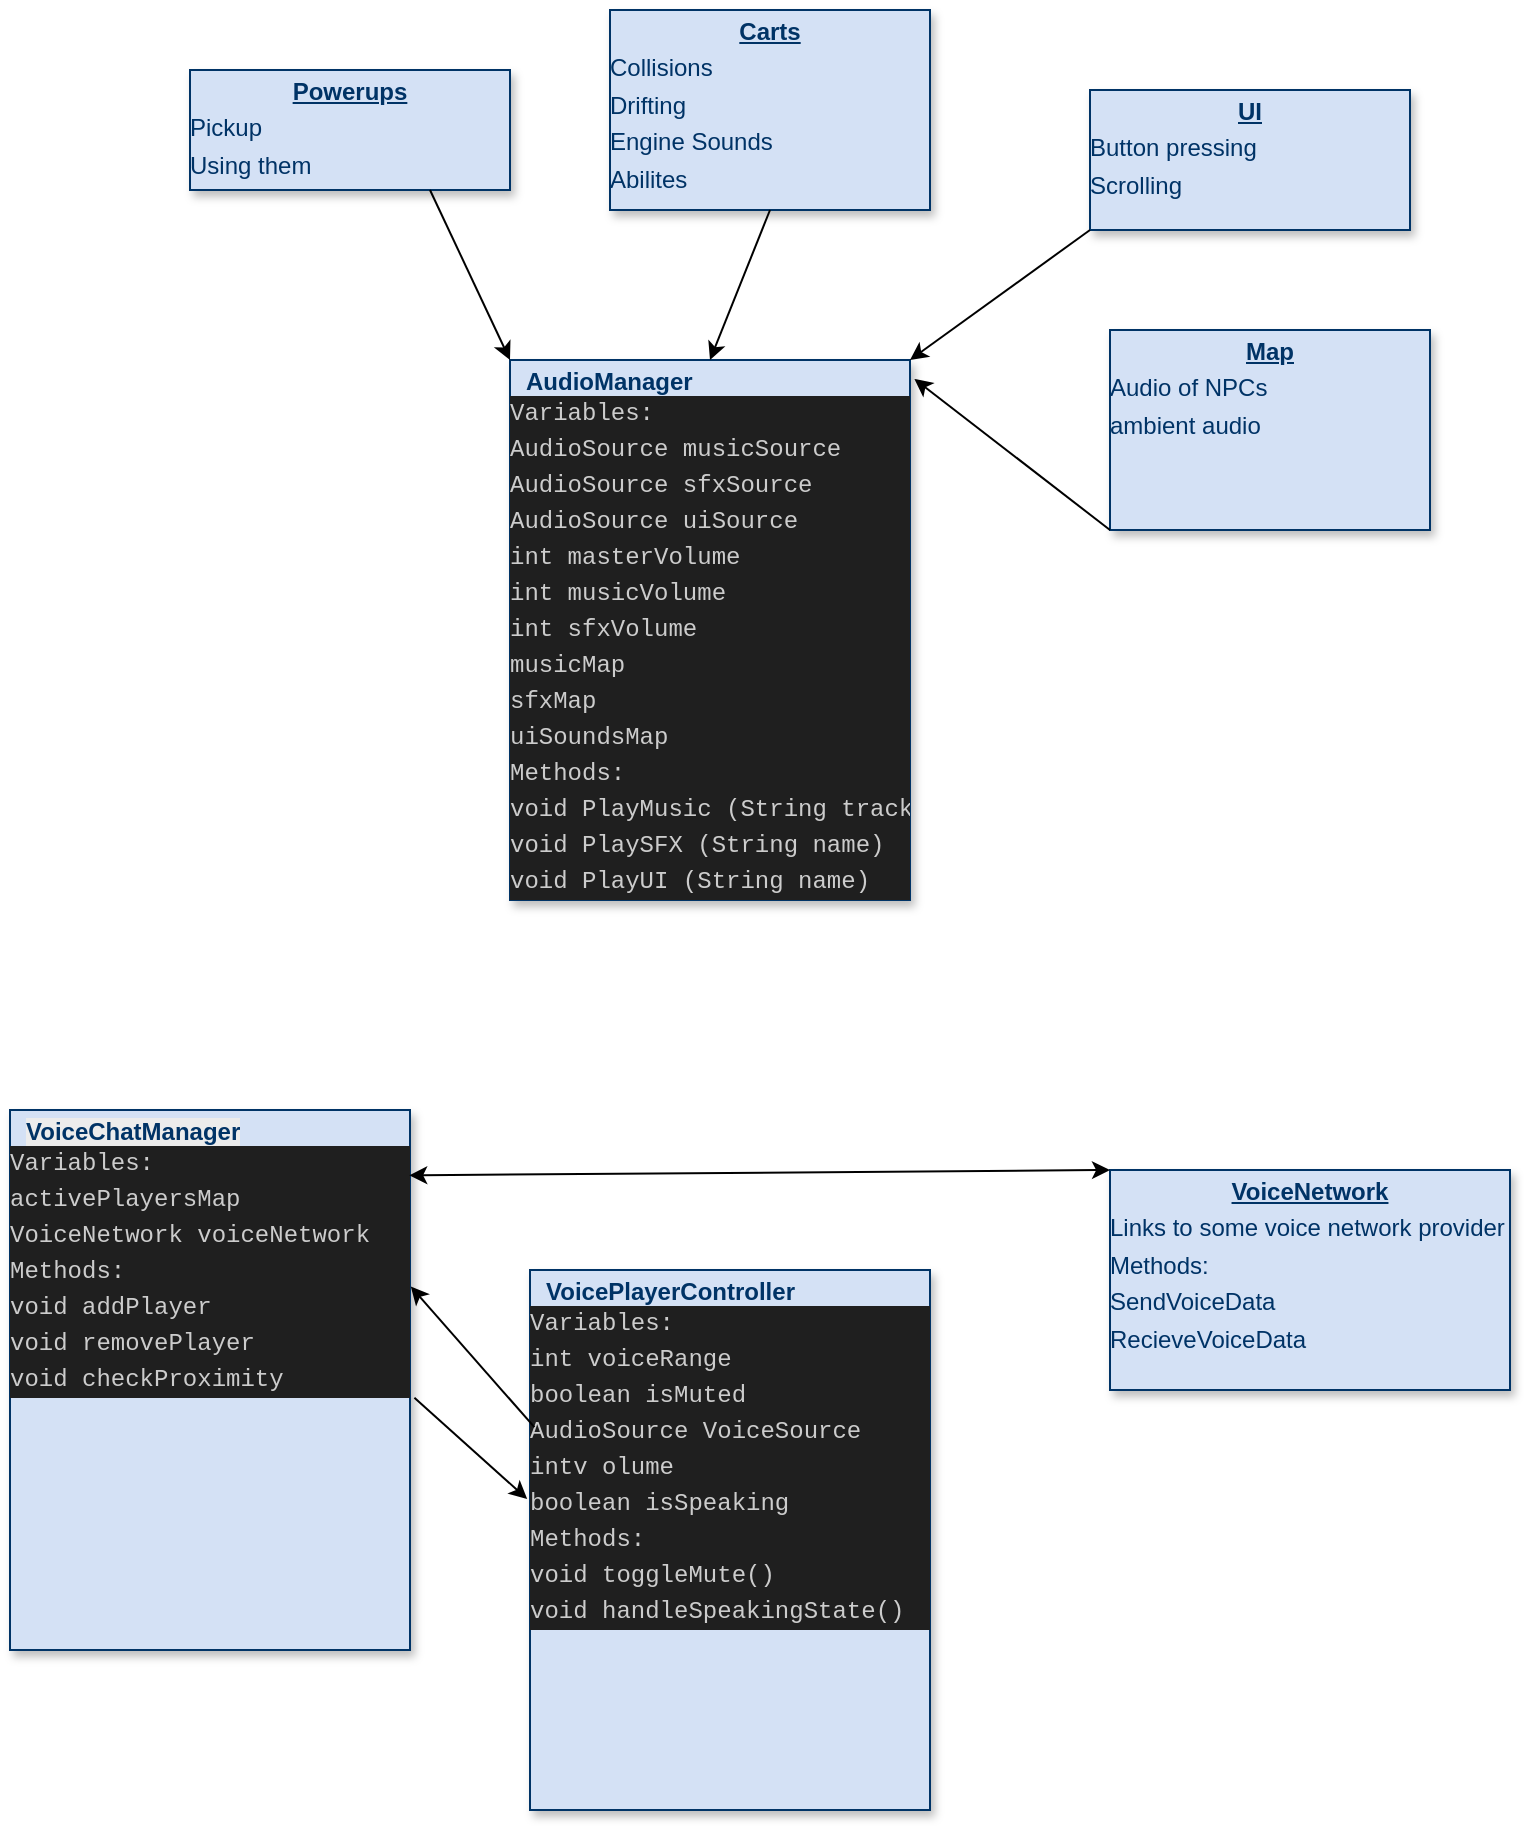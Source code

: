 <mxfile version="26.2.15">
  <diagram name="Page-1" id="efa7a0a1-bf9b-a30e-e6df-94a7791c09e9">
    <mxGraphModel dx="1276" dy="1149" grid="1" gridSize="10" guides="1" tooltips="1" connect="1" arrows="1" fold="1" page="1" pageScale="1" pageWidth="826" pageHeight="1169" background="none" math="0" shadow="0">
      <root>
        <mxCell id="0" />
        <mxCell id="1" parent="0" />
        <mxCell id="27" value="&lt;p style=&quot;margin: 0px; margin-top: 4px; text-align: center; text-decoration: underline;&quot;&gt;&lt;/p&gt;&lt;p style=&quot;margin: 0px; margin-left: 8px;&quot;&gt;&lt;b&gt;AudioManager&lt;/b&gt;&lt;br&gt;&lt;/p&gt;&lt;div style=&quot;color: rgb(204, 204, 204); background-color: rgb(31, 31, 31); font-family: Menlo, Monaco, &amp;quot;Courier New&amp;quot;, monospace; line-height: 18px; white-space-collapse: preserve;&quot;&gt;&lt;div&gt;Variables:&lt;/div&gt;&lt;div&gt;AudioSource musicSource&lt;/div&gt;&lt;div&gt;AudioSource sfxSource&lt;/div&gt;&lt;div&gt;AudioSource uiSource&lt;/div&gt;&lt;div&gt;int masterVolume&lt;/div&gt;&lt;div&gt;int musicVolume&lt;/div&gt;&lt;div&gt;int sfxVolume&lt;/div&gt;&lt;div&gt;musicMap&lt;/div&gt;&lt;div&gt;sfxMap&lt;/div&gt;&lt;div&gt;uiSoundsMap&lt;/div&gt;&lt;div&gt;Methods:&lt;/div&gt;&lt;div&gt;void PlayMusic (String trackName)&lt;/div&gt;&lt;div&gt;void PlaySFX (String name)&lt;/div&gt;&lt;div&gt;void PlayUI (String name)&lt;/div&gt;&lt;div&gt;     &lt;/div&gt;&lt;/div&gt;" style="verticalAlign=top;align=left;overflow=fill;fontSize=12;fontFamily=Helvetica;html=1;strokeColor=#003366;shadow=1;fillColor=#D4E1F5;fontColor=#003366" parent="1" vertex="1">
          <mxGeometry x="1120" y="315" width="200" height="270" as="geometry" />
        </mxCell>
        <mxCell id="35" value="&lt;p style=&quot;margin: 0px; margin-top: 4px; text-align: center; text-decoration: underline;&quot;&gt;&lt;b&gt;Carts&lt;/b&gt;&lt;/p&gt;&lt;p style=&quot;margin: 4px 0px 0px;&quot;&gt;Collisions&lt;/p&gt;&lt;p style=&quot;margin: 4px 0px 0px;&quot;&gt;Drifting&lt;/p&gt;&lt;p style=&quot;margin: 4px 0px 0px;&quot;&gt;Engine Sounds&lt;/p&gt;&lt;p style=&quot;margin: 4px 0px 0px;&quot;&gt;Abilites&lt;/p&gt;" style="verticalAlign=top;align=left;overflow=fill;fontSize=12;fontFamily=Helvetica;html=1;strokeColor=#003366;shadow=1;fillColor=#D4E1F5;fontColor=#003366" parent="1" vertex="1">
          <mxGeometry x="1170" y="140" width="160" height="100" as="geometry" />
        </mxCell>
        <mxCell id="2rSUsn365bqUn2WNyGOE-116" value="" style="endArrow=classic;html=1;rounded=0;entryX=0.5;entryY=0;entryDx=0;entryDy=0;exitX=0.5;exitY=1;exitDx=0;exitDy=0;" edge="1" parent="1" source="35" target="27">
          <mxGeometry width="50" height="50" relative="1" as="geometry">
            <mxPoint x="1230" y="390" as="sourcePoint" />
            <mxPoint x="1280" y="340" as="targetPoint" />
          </mxGeometry>
        </mxCell>
        <mxCell id="2rSUsn365bqUn2WNyGOE-117" value="&lt;p style=&quot;margin: 0px; margin-top: 4px; text-align: center; text-decoration: underline;&quot;&gt;&lt;b&gt;UI&lt;/b&gt;&lt;/p&gt;&lt;p style=&quot;margin: 4px 0px 0px;&quot;&gt;Button pressing&lt;/p&gt;&lt;p style=&quot;margin: 4px 0px 0px;&quot;&gt;Scrolling&lt;/p&gt;" style="verticalAlign=top;align=left;overflow=fill;fontSize=12;fontFamily=Helvetica;html=1;strokeColor=#003366;shadow=1;fillColor=#D4E1F5;fontColor=#003366" vertex="1" parent="1">
          <mxGeometry x="1410" y="180" width="160" height="70" as="geometry" />
        </mxCell>
        <mxCell id="2rSUsn365bqUn2WNyGOE-118" value="" style="endArrow=classic;html=1;rounded=0;entryX=1;entryY=0;entryDx=0;entryDy=0;exitX=0;exitY=1;exitDx=0;exitDy=0;" edge="1" parent="1" source="2rSUsn365bqUn2WNyGOE-117" target="27">
          <mxGeometry width="50" height="50" relative="1" as="geometry">
            <mxPoint x="1260" y="340" as="sourcePoint" />
            <mxPoint x="1250" y="430" as="targetPoint" />
            <Array as="points" />
          </mxGeometry>
        </mxCell>
        <mxCell id="2rSUsn365bqUn2WNyGOE-120" value="&lt;p style=&quot;margin: 0px; margin-top: 4px; text-align: center; text-decoration: underline;&quot;&gt;&lt;b&gt;Powerups&lt;/b&gt;&lt;/p&gt;&lt;p style=&quot;margin: 4px 0px 0px;&quot;&gt;Pickup&lt;/p&gt;&lt;p style=&quot;margin: 4px 0px 0px;&quot;&gt;Using them&lt;/p&gt;&lt;p style=&quot;margin: 4px 0px 0px;&quot;&gt;&lt;br&gt;&lt;/p&gt;" style="verticalAlign=top;align=left;overflow=fill;fontSize=12;fontFamily=Helvetica;html=1;strokeColor=#003366;shadow=1;fillColor=#D4E1F5;fontColor=#003366" vertex="1" parent="1">
          <mxGeometry x="960" y="170" width="160" height="60" as="geometry" />
        </mxCell>
        <mxCell id="2rSUsn365bqUn2WNyGOE-122" value="" style="endArrow=classic;html=1;rounded=0;exitX=0.75;exitY=1;exitDx=0;exitDy=0;entryX=0;entryY=0;entryDx=0;entryDy=0;" edge="1" parent="1" source="2rSUsn365bqUn2WNyGOE-120" target="27">
          <mxGeometry width="50" height="50" relative="1" as="geometry">
            <mxPoint x="1110" y="340" as="sourcePoint" />
            <mxPoint x="1160" y="290" as="targetPoint" />
          </mxGeometry>
        </mxCell>
        <mxCell id="2rSUsn365bqUn2WNyGOE-123" value="&lt;p style=&quot;margin: 0px; margin-top: 4px; text-align: center; text-decoration: underline;&quot;&gt;&lt;b&gt;Map&lt;/b&gt;&lt;/p&gt;&lt;p style=&quot;margin: 4px 0px 0px;&quot;&gt;Audio of NPCs&lt;/p&gt;&lt;p style=&quot;margin: 4px 0px 0px;&quot;&gt;ambient audio&lt;/p&gt;&lt;p style=&quot;margin: 4px 0px 0px;&quot;&gt;&lt;br&gt;&lt;/p&gt;&lt;p style=&quot;margin: 4px 0px 0px;&quot;&gt;&lt;br&gt;&lt;/p&gt;&lt;p style=&quot;margin: 4px 0px 0px;&quot;&gt;&lt;br&gt;&lt;/p&gt;" style="verticalAlign=top;align=left;overflow=fill;fontSize=12;fontFamily=Helvetica;html=1;strokeColor=#003366;shadow=1;fillColor=#D4E1F5;fontColor=#003366" vertex="1" parent="1">
          <mxGeometry x="1420" y="300" width="160" height="100" as="geometry" />
        </mxCell>
        <mxCell id="2rSUsn365bqUn2WNyGOE-124" style="edgeStyle=orthogonalEdgeStyle;rounded=0;orthogonalLoop=1;jettySize=auto;html=1;exitX=0.5;exitY=1;exitDx=0;exitDy=0;" edge="1" parent="1" source="2rSUsn365bqUn2WNyGOE-123" target="2rSUsn365bqUn2WNyGOE-123">
          <mxGeometry relative="1" as="geometry" />
        </mxCell>
        <mxCell id="2rSUsn365bqUn2WNyGOE-125" value="" style="endArrow=classic;html=1;rounded=0;entryX=1.011;entryY=0.035;entryDx=0;entryDy=0;exitX=0;exitY=1;exitDx=0;exitDy=0;entryPerimeter=0;" edge="1" parent="1" source="2rSUsn365bqUn2WNyGOE-123" target="27">
          <mxGeometry width="50" height="50" relative="1" as="geometry">
            <mxPoint x="1420" y="260" as="sourcePoint" />
            <mxPoint x="1350" y="430" as="targetPoint" />
            <Array as="points" />
          </mxGeometry>
        </mxCell>
        <mxCell id="2rSUsn365bqUn2WNyGOE-127" value="&lt;p style=&quot;margin: 0px; margin-top: 4px; text-align: center; text-decoration: underline;&quot;&gt;&lt;/p&gt;&lt;p style=&quot;margin: 0px; margin-left: 8px;&quot;&gt;&lt;b&gt;VoicePlayerController&lt;/b&gt;&lt;br&gt;&lt;/p&gt;&lt;div style=&quot;color: rgb(204, 204, 204); background-color: rgb(31, 31, 31); font-family: Menlo, Monaco, &amp;quot;Courier New&amp;quot;, monospace; line-height: 18px; white-space-collapse: preserve;&quot;&gt;&lt;div&gt;Variables:&lt;/div&gt;&lt;div&gt;&lt;span style=&quot;background-color: light-dark(rgb(31, 31, 31), rgb(210, 210, 210)); color: light-dark(rgb(204, 204, 204), rgb(62, 62, 62));&quot;&gt;int voiceRange&lt;/span&gt;&lt;/div&gt;&lt;div&gt;&lt;span style=&quot;background-color: light-dark(rgb(31, 31, 31), rgb(210, 210, 210)); color: light-dark(rgb(204, 204, 204), rgb(62, 62, 62));&quot;&gt;boolean isMuted&lt;/span&gt;&lt;/div&gt;&lt;div&gt;&lt;span style=&quot;background-color: light-dark(rgb(31, 31, 31), rgb(210, 210, 210)); color: light-dark(rgb(204, 204, 204), rgb(62, 62, 62));&quot;&gt;AudioSource VoiceSource&lt;/span&gt;&lt;/div&gt;&lt;div&gt;&lt;span style=&quot;background-color: light-dark(rgb(31, 31, 31), rgb(210, 210, 210)); color: light-dark(rgb(204, 204, 204), rgb(62, 62, 62));&quot;&gt;intv olume&lt;/span&gt;&lt;/div&gt;&lt;div&gt;boolean isSpeaking&lt;/div&gt;&lt;div&gt;Methods:&lt;/div&gt;&lt;div&gt;&lt;span style=&quot;background-color: light-dark(rgb(31, 31, 31), rgb(210, 210, 210)); color: light-dark(rgb(204, 204, 204), rgb(62, 62, 62));&quot;&gt;void toggleMute()&lt;/span&gt;&lt;/div&gt;&lt;div&gt;&lt;div style=&quot;line-height: 18px;&quot;&gt;void handleSpeakingState()&lt;/div&gt;&lt;/div&gt;&lt;/div&gt;" style="verticalAlign=top;align=left;overflow=fill;fontSize=12;fontFamily=Helvetica;html=1;strokeColor=#003366;shadow=1;fillColor=#D4E1F5;fontColor=#003366" vertex="1" parent="1">
          <mxGeometry x="1130" y="770" width="200" height="270" as="geometry" />
        </mxCell>
        <mxCell id="2rSUsn365bqUn2WNyGOE-128" value="&lt;p style=&quot;margin: 0px; margin-top: 4px; text-align: center; text-decoration: underline;&quot;&gt;&lt;/p&gt;&lt;p style=&quot;margin: 0px; margin-left: 8px;&quot;&gt;&lt;span style=&quot;background-color: rgb(236, 236, 236);&quot;&gt;&lt;b&gt;VoiceChatManager&lt;/b&gt;&lt;/span&gt;&lt;/p&gt;&lt;div style=&quot;color: rgb(204, 204, 204); background-color: rgb(31, 31, 31); font-family: Menlo, Monaco, &amp;quot;Courier New&amp;quot;, monospace; line-height: 18px; white-space-collapse: preserve;&quot;&gt;&lt;div&gt;Variables:&lt;/div&gt;&lt;div&gt;&lt;div style=&quot;line-height: 18px;&quot;&gt;activePlayersMap&lt;/div&gt;&lt;/div&gt;&lt;div style=&quot;line-height: 18px;&quot;&gt;&lt;div style=&quot;line-height: 18px;&quot;&gt;VoiceNetwork voiceNetwork&lt;/div&gt;&lt;/div&gt;&lt;div&gt;Methods:&lt;/div&gt;&lt;div&gt;&lt;span style=&quot;background-color: light-dark(rgb(31, 31, 31), rgb(210, 210, 210)); color: light-dark(rgb(204, 204, 204), rgb(62, 62, 62));&quot;&gt;void addPlayer&lt;/span&gt;&lt;/div&gt;&lt;div&gt;&lt;span style=&quot;background-color: light-dark(rgb(31, 31, 31), rgb(210, 210, 210)); color: light-dark(rgb(204, 204, 204), rgb(62, 62, 62));&quot;&gt;void removePlayer&lt;/span&gt;&lt;/div&gt;&lt;div&gt;&lt;span style=&quot;background-color: light-dark(rgb(31, 31, 31), rgb(210, 210, 210)); color: light-dark(rgb(204, 204, 204), rgb(62, 62, 62));&quot;&gt;void checkProximity&lt;/span&gt;&lt;span style=&quot;background-color: light-dark(rgb(31, 31, 31), rgb(210, 210, 210)); color: light-dark(rgb(204, 204, 204), rgb(62, 62, 62));&quot;&gt;     &lt;/span&gt;&lt;/div&gt;&lt;/div&gt;" style="verticalAlign=top;align=left;overflow=fill;fontSize=12;fontFamily=Helvetica;html=1;strokeColor=#003366;shadow=1;fillColor=#D4E1F5;fontColor=#003366" vertex="1" parent="1">
          <mxGeometry x="870" y="690" width="200" height="270" as="geometry" />
        </mxCell>
        <mxCell id="2rSUsn365bqUn2WNyGOE-129" value="&lt;p style=&quot;margin: 0px; margin-top: 4px; text-align: center; text-decoration: underline;&quot;&gt;&lt;b&gt;VoiceNetwork&lt;/b&gt;&lt;/p&gt;&lt;p style=&quot;margin: 4px 0px 0px;&quot;&gt;Links to some voice network provider&lt;/p&gt;&lt;p style=&quot;margin: 4px 0px 0px;&quot;&gt;Methods:&lt;/p&gt;&lt;p style=&quot;margin: 4px 0px 0px;&quot;&gt;SendVoiceData&lt;/p&gt;&lt;p style=&quot;margin: 4px 0px 0px;&quot;&gt;RecieveVoiceData&lt;/p&gt;&lt;p style=&quot;margin: 4px 0px 0px;&quot;&gt;&lt;br&gt;&lt;/p&gt;&lt;p style=&quot;margin: 4px 0px 0px;&quot;&gt;&lt;br&gt;&lt;/p&gt;&lt;p style=&quot;margin: 4px 0px 0px;&quot;&gt;&lt;br&gt;&lt;/p&gt;" style="verticalAlign=top;align=left;overflow=fill;fontSize=12;fontFamily=Helvetica;html=1;strokeColor=#003366;shadow=1;fillColor=#D4E1F5;fontColor=#003366" vertex="1" parent="1">
          <mxGeometry x="1420" y="720" width="200" height="110" as="geometry" />
        </mxCell>
        <mxCell id="2rSUsn365bqUn2WNyGOE-130" value="" style="endArrow=classic;html=1;rounded=0;entryX=-0.007;entryY=0.424;entryDx=0;entryDy=0;entryPerimeter=0;exitX=1.011;exitY=0.533;exitDx=0;exitDy=0;exitPerimeter=0;" edge="1" parent="1" source="2rSUsn365bqUn2WNyGOE-128" target="2rSUsn365bqUn2WNyGOE-127">
          <mxGeometry width="50" height="50" relative="1" as="geometry">
            <mxPoint x="1020" y="840" as="sourcePoint" />
            <mxPoint x="1070" y="790" as="targetPoint" />
          </mxGeometry>
        </mxCell>
        <mxCell id="2rSUsn365bqUn2WNyGOE-131" value="" style="endArrow=classic;startArrow=classic;html=1;rounded=0;entryX=0;entryY=0;entryDx=0;entryDy=0;exitX=0.998;exitY=0.121;exitDx=0;exitDy=0;exitPerimeter=0;" edge="1" parent="1" source="2rSUsn365bqUn2WNyGOE-128" target="2rSUsn365bqUn2WNyGOE-129">
          <mxGeometry width="50" height="50" relative="1" as="geometry">
            <mxPoint x="1190" y="840" as="sourcePoint" />
            <mxPoint x="1240" y="790" as="targetPoint" />
          </mxGeometry>
        </mxCell>
        <mxCell id="2rSUsn365bqUn2WNyGOE-132" value="" style="endArrow=classic;html=1;rounded=0;entryX=1.002;entryY=0.327;entryDx=0;entryDy=0;entryPerimeter=0;exitX=0.011;exitY=0.291;exitDx=0;exitDy=0;exitPerimeter=0;" edge="1" parent="1" source="2rSUsn365bqUn2WNyGOE-127" target="2rSUsn365bqUn2WNyGOE-128">
          <mxGeometry width="50" height="50" relative="1" as="geometry">
            <mxPoint x="1190" y="840" as="sourcePoint" />
            <mxPoint x="1240" y="790" as="targetPoint" />
          </mxGeometry>
        </mxCell>
      </root>
    </mxGraphModel>
  </diagram>
</mxfile>
